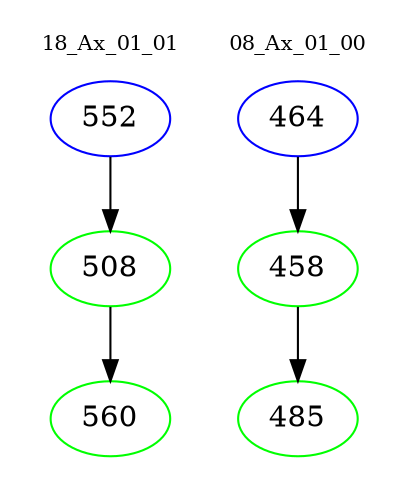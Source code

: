 digraph{
subgraph cluster_0 {
color = white
label = "18_Ax_01_01";
fontsize=10;
T0_552 [label="552", color="blue"]
T0_552 -> T0_508 [color="black"]
T0_508 [label="508", color="green"]
T0_508 -> T0_560 [color="black"]
T0_560 [label="560", color="green"]
}
subgraph cluster_1 {
color = white
label = "08_Ax_01_00";
fontsize=10;
T1_464 [label="464", color="blue"]
T1_464 -> T1_458 [color="black"]
T1_458 [label="458", color="green"]
T1_458 -> T1_485 [color="black"]
T1_485 [label="485", color="green"]
}
}
